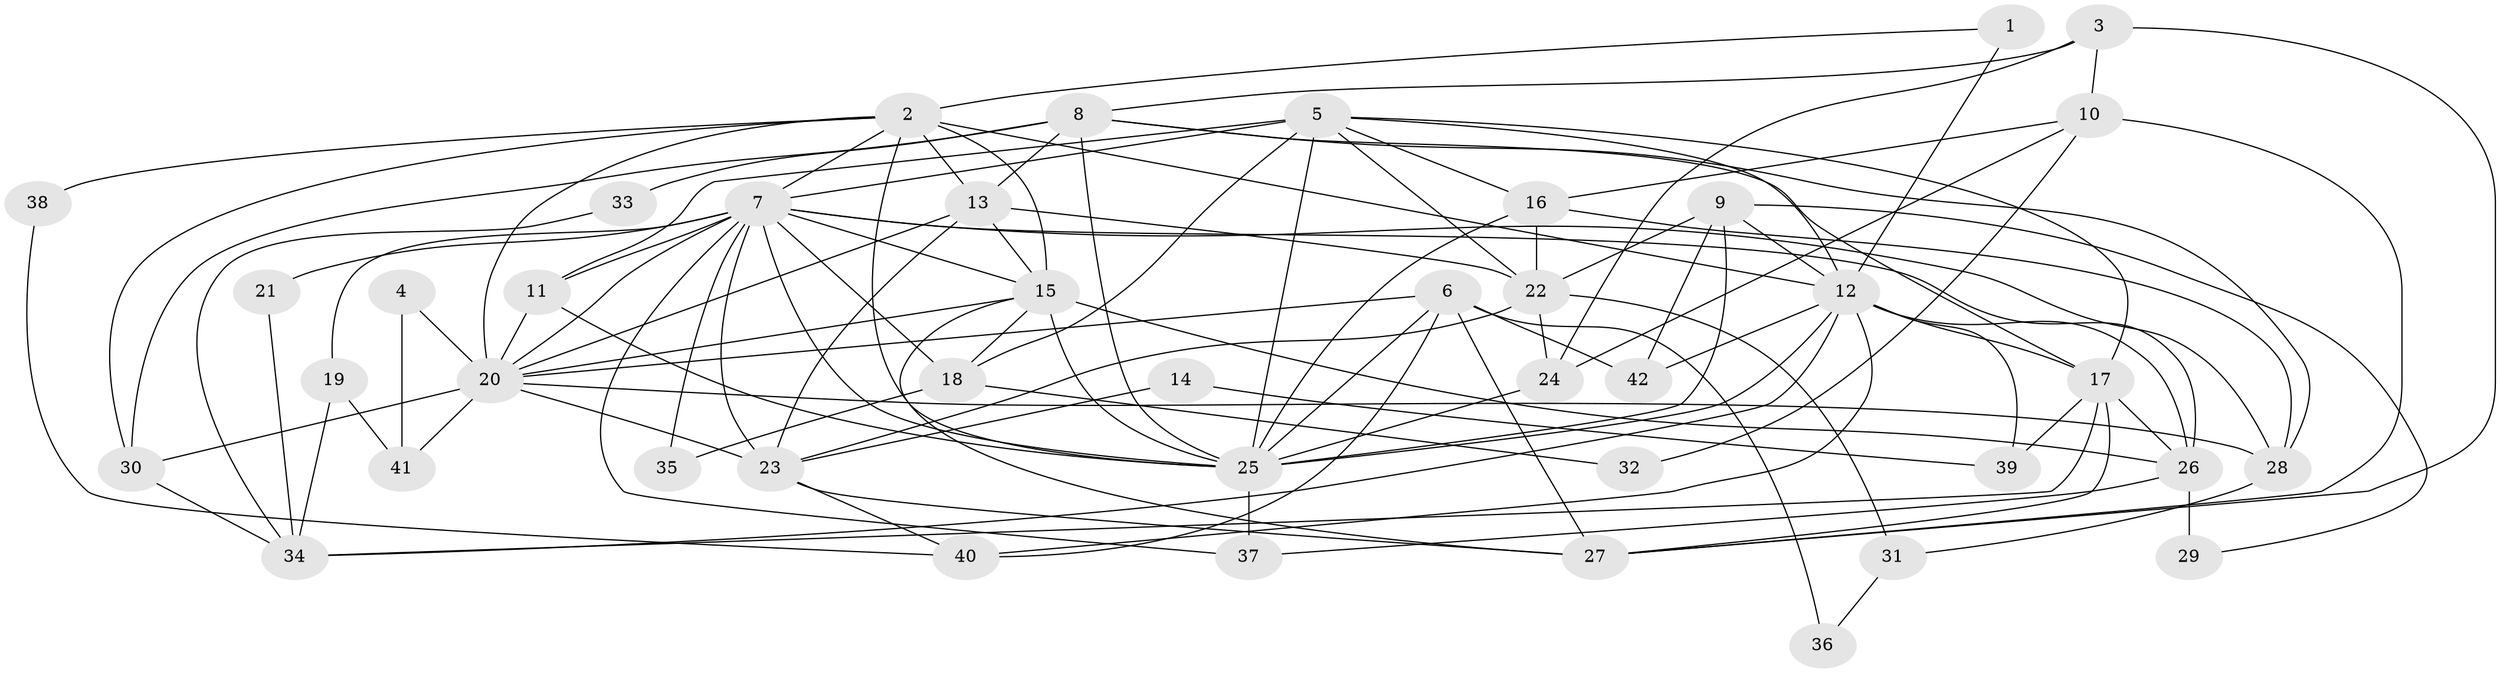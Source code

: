 // original degree distribution, {3: 0.2891566265060241, 2: 0.13253012048192772, 5: 0.20481927710843373, 6: 0.07228915662650602, 8: 0.024096385542168676, 7: 0.03614457831325301, 4: 0.24096385542168675}
// Generated by graph-tools (version 1.1) at 2025/36/03/09/25 02:36:04]
// undirected, 42 vertices, 107 edges
graph export_dot {
graph [start="1"]
  node [color=gray90,style=filled];
  1;
  2;
  3;
  4;
  5;
  6;
  7;
  8;
  9;
  10;
  11;
  12;
  13;
  14;
  15;
  16;
  17;
  18;
  19;
  20;
  21;
  22;
  23;
  24;
  25;
  26;
  27;
  28;
  29;
  30;
  31;
  32;
  33;
  34;
  35;
  36;
  37;
  38;
  39;
  40;
  41;
  42;
  1 -- 2 [weight=1.0];
  1 -- 12 [weight=2.0];
  2 -- 7 [weight=1.0];
  2 -- 12 [weight=1.0];
  2 -- 13 [weight=2.0];
  2 -- 15 [weight=1.0];
  2 -- 20 [weight=1.0];
  2 -- 25 [weight=1.0];
  2 -- 30 [weight=1.0];
  2 -- 38 [weight=1.0];
  3 -- 8 [weight=1.0];
  3 -- 10 [weight=1.0];
  3 -- 24 [weight=1.0];
  3 -- 27 [weight=2.0];
  4 -- 20 [weight=1.0];
  4 -- 41 [weight=1.0];
  5 -- 7 [weight=1.0];
  5 -- 11 [weight=1.0];
  5 -- 12 [weight=1.0];
  5 -- 16 [weight=1.0];
  5 -- 17 [weight=1.0];
  5 -- 18 [weight=1.0];
  5 -- 22 [weight=1.0];
  5 -- 25 [weight=1.0];
  6 -- 20 [weight=1.0];
  6 -- 25 [weight=1.0];
  6 -- 27 [weight=2.0];
  6 -- 36 [weight=1.0];
  6 -- 40 [weight=1.0];
  6 -- 42 [weight=1.0];
  7 -- 11 [weight=1.0];
  7 -- 15 [weight=1.0];
  7 -- 18 [weight=1.0];
  7 -- 19 [weight=1.0];
  7 -- 20 [weight=2.0];
  7 -- 21 [weight=1.0];
  7 -- 23 [weight=1.0];
  7 -- 25 [weight=1.0];
  7 -- 26 [weight=1.0];
  7 -- 28 [weight=1.0];
  7 -- 35 [weight=1.0];
  7 -- 37 [weight=1.0];
  8 -- 13 [weight=2.0];
  8 -- 17 [weight=2.0];
  8 -- 25 [weight=1.0];
  8 -- 28 [weight=1.0];
  8 -- 30 [weight=1.0];
  8 -- 33 [weight=2.0];
  9 -- 12 [weight=1.0];
  9 -- 22 [weight=1.0];
  9 -- 25 [weight=1.0];
  9 -- 29 [weight=1.0];
  9 -- 42 [weight=1.0];
  10 -- 16 [weight=1.0];
  10 -- 24 [weight=1.0];
  10 -- 27 [weight=1.0];
  10 -- 32 [weight=1.0];
  11 -- 20 [weight=1.0];
  11 -- 25 [weight=1.0];
  12 -- 17 [weight=1.0];
  12 -- 25 [weight=1.0];
  12 -- 26 [weight=2.0];
  12 -- 34 [weight=1.0];
  12 -- 39 [weight=1.0];
  12 -- 40 [weight=1.0];
  12 -- 42 [weight=1.0];
  13 -- 15 [weight=1.0];
  13 -- 20 [weight=1.0];
  13 -- 22 [weight=1.0];
  13 -- 23 [weight=1.0];
  14 -- 23 [weight=1.0];
  14 -- 39 [weight=1.0];
  15 -- 18 [weight=1.0];
  15 -- 20 [weight=1.0];
  15 -- 25 [weight=1.0];
  15 -- 26 [weight=2.0];
  15 -- 27 [weight=1.0];
  16 -- 22 [weight=1.0];
  16 -- 25 [weight=1.0];
  16 -- 28 [weight=1.0];
  17 -- 26 [weight=1.0];
  17 -- 27 [weight=1.0];
  17 -- 34 [weight=1.0];
  17 -- 39 [weight=1.0];
  18 -- 32 [weight=1.0];
  18 -- 35 [weight=1.0];
  19 -- 34 [weight=1.0];
  19 -- 41 [weight=1.0];
  20 -- 23 [weight=1.0];
  20 -- 28 [weight=1.0];
  20 -- 30 [weight=1.0];
  20 -- 41 [weight=1.0];
  21 -- 34 [weight=1.0];
  22 -- 23 [weight=1.0];
  22 -- 24 [weight=1.0];
  22 -- 31 [weight=2.0];
  23 -- 27 [weight=1.0];
  23 -- 40 [weight=1.0];
  24 -- 25 [weight=1.0];
  25 -- 37 [weight=1.0];
  26 -- 29 [weight=2.0];
  26 -- 37 [weight=1.0];
  28 -- 31 [weight=1.0];
  30 -- 34 [weight=1.0];
  31 -- 36 [weight=1.0];
  33 -- 34 [weight=1.0];
  38 -- 40 [weight=1.0];
}
